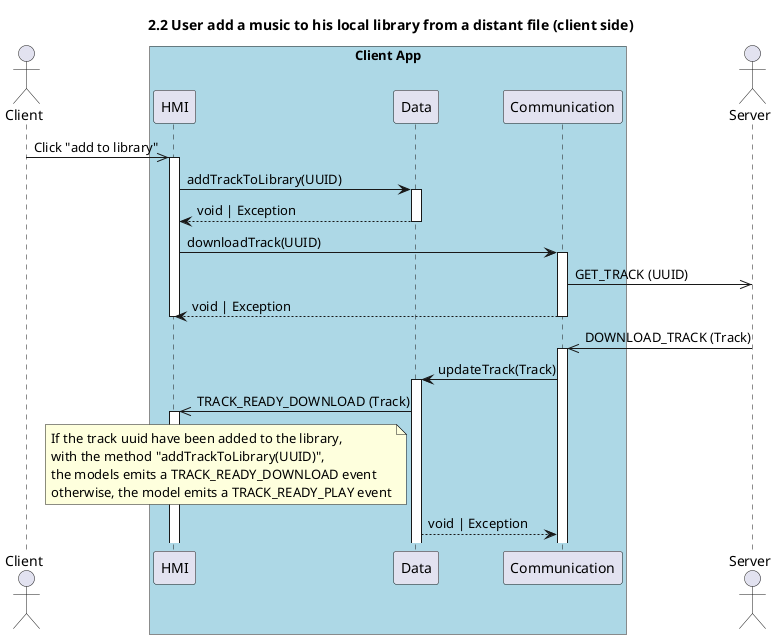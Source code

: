 @startuml 2.2 User add a music to his local library from a distant file (client side)
title 2.2 User add a music to his local library from a distant file (client side)

actor "Client" as client
box "Client App" #LightBlue
    participant "HMI" as hmi
    participant "Data" as data
    participant "Communication" as com
end box

actor "Server" as server

client ->> hmi++: Click "add to library"

hmi->data++: addTrackToLibrary(UUID)
return void | Exception
hmi -> com++: downloadTrack(UUID)
com ->> server: GET_TRACK (UUID)
return void | Exception
deactivate hmi

server ->> com++: DOWNLOAD_TRACK (Track) 
com -> data++: updateTrack(Track)
data->>hmi++: TRACK_READY_DOWNLOAD (Track) 
note left of data
    If the track uuid have been added to the library,
    with the method "addTrackToLibrary(UUID)",
    the models emits a TRACK_READY_DOWNLOAD event
    otherwise, the model emits a TRACK_READY_PLAY event
endnote 
data-->com: void | Exception

@enduml